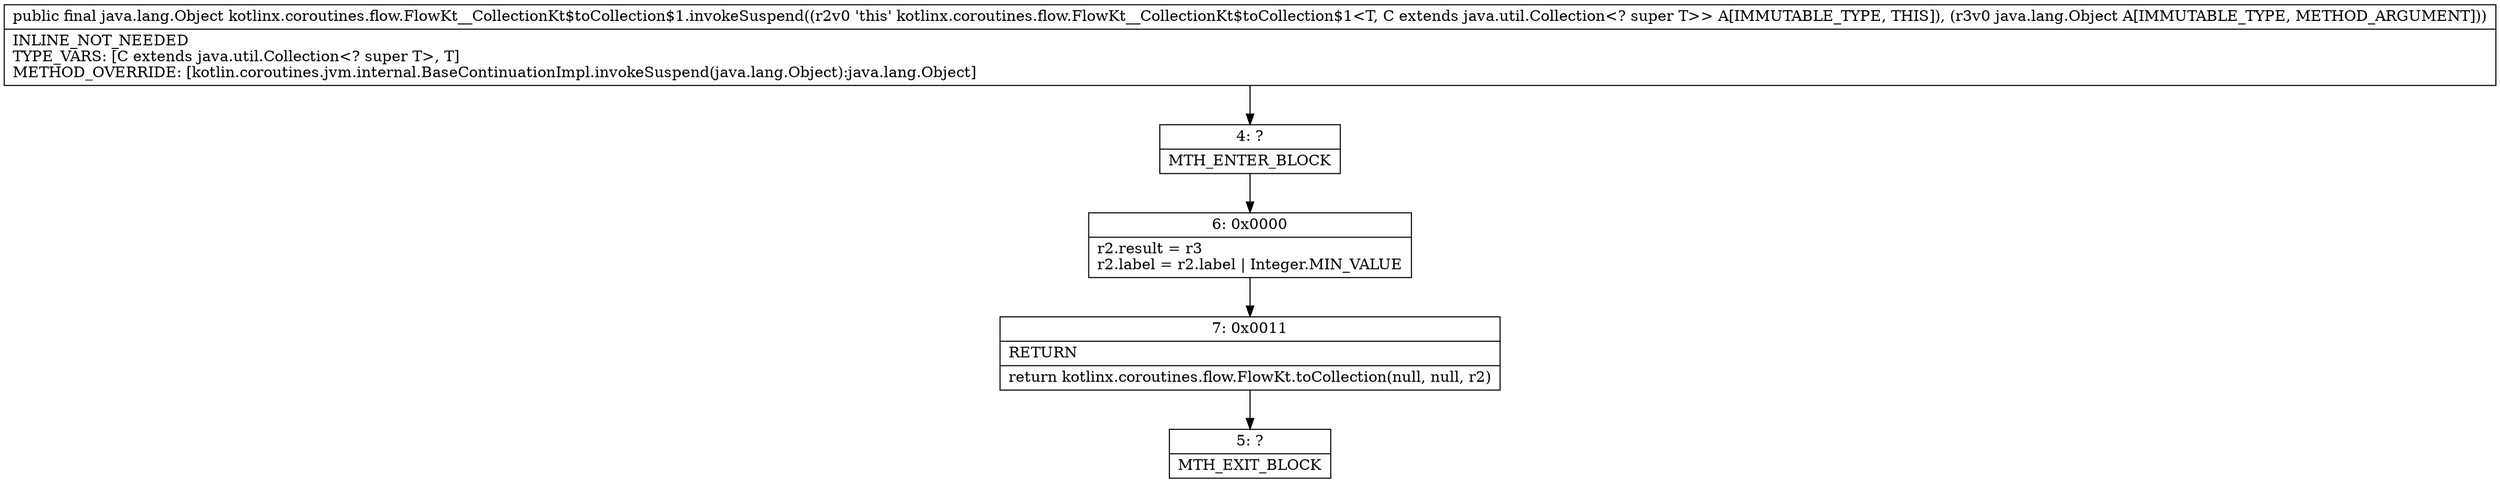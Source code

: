 digraph "CFG forkotlinx.coroutines.flow.FlowKt__CollectionKt$toCollection$1.invokeSuspend(Ljava\/lang\/Object;)Ljava\/lang\/Object;" {
Node_4 [shape=record,label="{4\:\ ?|MTH_ENTER_BLOCK\l}"];
Node_6 [shape=record,label="{6\:\ 0x0000|r2.result = r3\lr2.label = r2.label \| Integer.MIN_VALUE\l}"];
Node_7 [shape=record,label="{7\:\ 0x0011|RETURN\l|return kotlinx.coroutines.flow.FlowKt.toCollection(null, null, r2)\l}"];
Node_5 [shape=record,label="{5\:\ ?|MTH_EXIT_BLOCK\l}"];
MethodNode[shape=record,label="{public final java.lang.Object kotlinx.coroutines.flow.FlowKt__CollectionKt$toCollection$1.invokeSuspend((r2v0 'this' kotlinx.coroutines.flow.FlowKt__CollectionKt$toCollection$1\<T, C extends java.util.Collection\<? super T\>\> A[IMMUTABLE_TYPE, THIS]), (r3v0 java.lang.Object A[IMMUTABLE_TYPE, METHOD_ARGUMENT]))  | INLINE_NOT_NEEDED\lTYPE_VARS: [C extends java.util.Collection\<? super T\>, T]\lMETHOD_OVERRIDE: [kotlin.coroutines.jvm.internal.BaseContinuationImpl.invokeSuspend(java.lang.Object):java.lang.Object]\l}"];
MethodNode -> Node_4;Node_4 -> Node_6;
Node_6 -> Node_7;
Node_7 -> Node_5;
}

